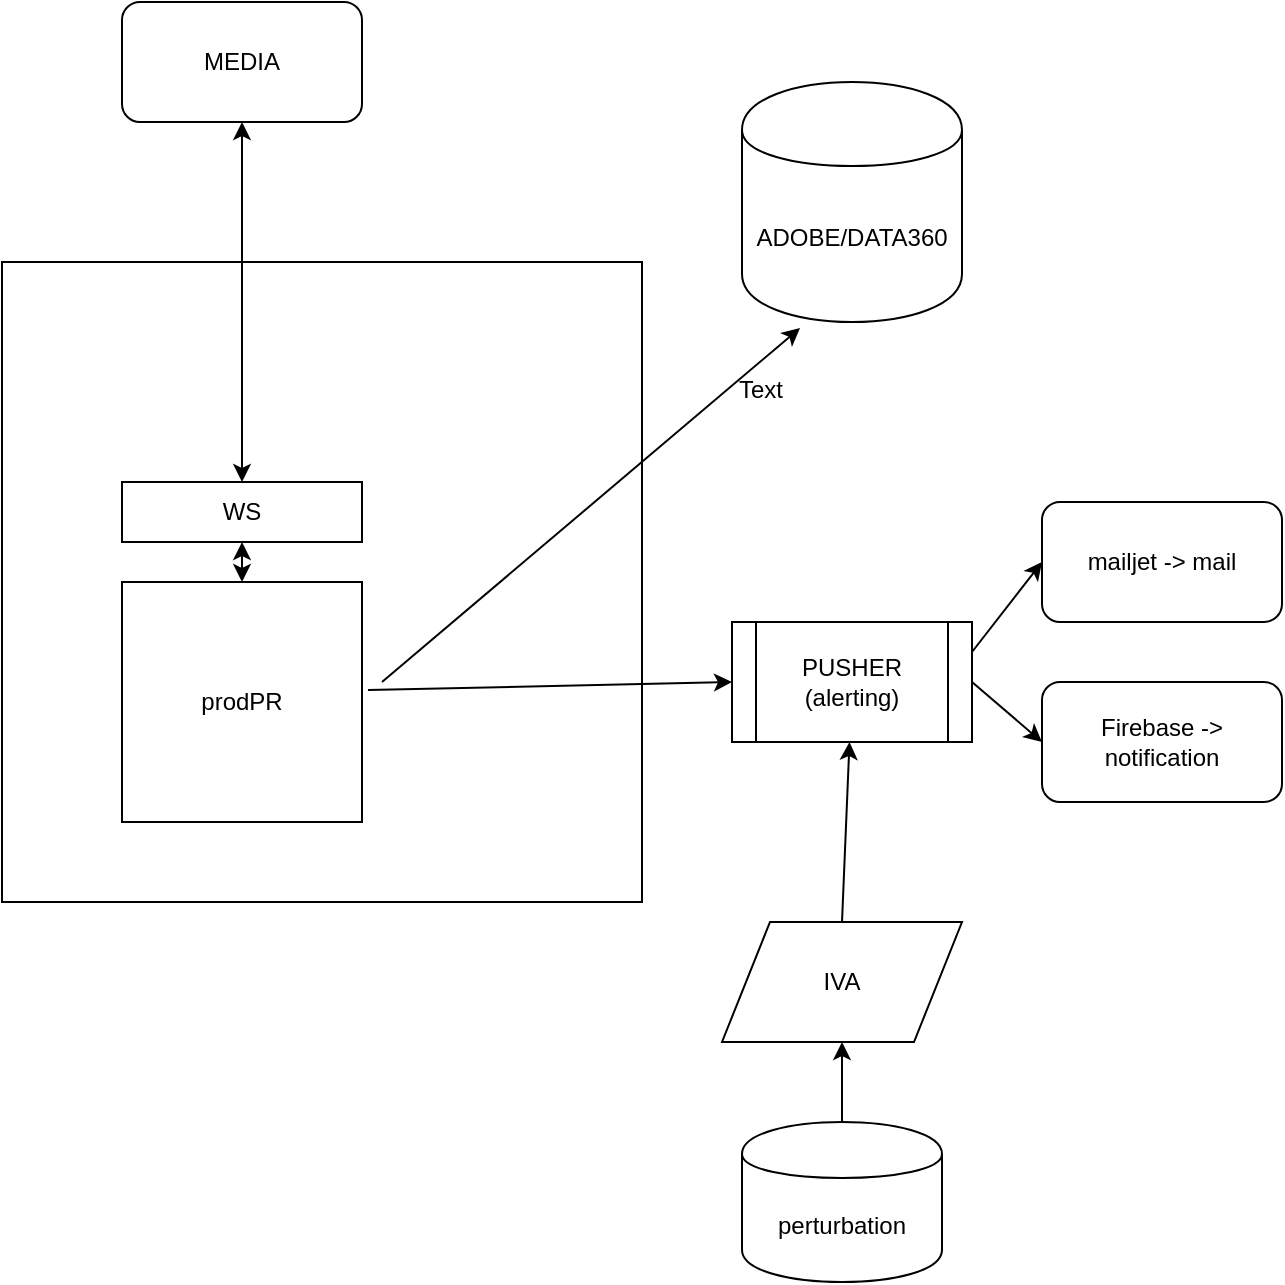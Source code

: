<mxfile version="12.9.12" type="github"><diagram id="z67yTEYfjMYP8ifIfrZU" name="Page-1"><mxGraphModel dx="1422" dy="790" grid="1" gridSize="10" guides="1" tooltips="1" connect="1" arrows="1" fold="1" page="1" pageScale="1" pageWidth="827" pageHeight="1169" math="0" shadow="0"><root><mxCell id="0"/><mxCell id="1" parent="0"/><mxCell id="ArIKWYDMnn16nj7E_8m9-1" value="prodPR" style="whiteSpace=wrap;html=1;aspect=fixed;" vertex="1" parent="1"><mxGeometry x="200" y="390" width="120" height="120" as="geometry"/></mxCell><mxCell id="ArIKWYDMnn16nj7E_8m9-2" value="WS" style="rounded=0;whiteSpace=wrap;html=1;" vertex="1" parent="1"><mxGeometry x="200" y="340" width="120" height="30" as="geometry"/></mxCell><mxCell id="ArIKWYDMnn16nj7E_8m9-3" value="" style="endArrow=classic;startArrow=classic;html=1;entryX=0.5;entryY=1;entryDx=0;entryDy=0;" edge="1" parent="1" source="ArIKWYDMnn16nj7E_8m9-1" target="ArIKWYDMnn16nj7E_8m9-2"><mxGeometry width="50" height="50" relative="1" as="geometry"><mxPoint x="390" y="450" as="sourcePoint"/><mxPoint x="440" y="400" as="targetPoint"/></mxGeometry></mxCell><mxCell id="ArIKWYDMnn16nj7E_8m9-4" value="MEDIA" style="rounded=1;whiteSpace=wrap;html=1;" vertex="1" parent="1"><mxGeometry x="200" y="100" width="120" height="60" as="geometry"/></mxCell><mxCell id="ArIKWYDMnn16nj7E_8m9-5" value="" style="endArrow=classic;startArrow=classic;html=1;entryX=0.5;entryY=1;entryDx=0;entryDy=0;" edge="1" parent="1" source="ArIKWYDMnn16nj7E_8m9-2" target="ArIKWYDMnn16nj7E_8m9-4"><mxGeometry width="50" height="50" relative="1" as="geometry"><mxPoint x="390" y="450" as="sourcePoint"/><mxPoint x="440" y="400" as="targetPoint"/></mxGeometry></mxCell><mxCell id="ArIKWYDMnn16nj7E_8m9-6" value="Text" style="text;html=1;align=center;verticalAlign=middle;resizable=0;points=[];autosize=1;" vertex="1" parent="1"><mxGeometry x="499" y="284" width="40" height="20" as="geometry"/></mxCell><mxCell id="ArIKWYDMnn16nj7E_8m9-7" value="ADOBE/DATA360" style="shape=cylinder;whiteSpace=wrap;html=1;boundedLbl=1;backgroundOutline=1;" vertex="1" parent="1"><mxGeometry x="510" y="140" width="110" height="120" as="geometry"/></mxCell><mxCell id="ArIKWYDMnn16nj7E_8m9-9" value="" style="endArrow=classic;html=1;entryX=0.264;entryY=1.025;entryDx=0;entryDy=0;entryPerimeter=0;" edge="1" parent="1" target="ArIKWYDMnn16nj7E_8m9-7"><mxGeometry width="50" height="50" relative="1" as="geometry"><mxPoint x="330" y="440" as="sourcePoint"/><mxPoint x="440" y="400" as="targetPoint"/></mxGeometry></mxCell><mxCell id="ArIKWYDMnn16nj7E_8m9-10" value="PUSHER (alerting)" style="shape=process;whiteSpace=wrap;html=1;backgroundOutline=1;" vertex="1" parent="1"><mxGeometry x="505" y="410" width="120" height="60" as="geometry"/></mxCell><mxCell id="ArIKWYDMnn16nj7E_8m9-11" value="" style="endArrow=classic;html=1;exitX=1.025;exitY=0.45;exitDx=0;exitDy=0;exitPerimeter=0;entryX=0;entryY=0.5;entryDx=0;entryDy=0;" edge="1" parent="1" source="ArIKWYDMnn16nj7E_8m9-1" target="ArIKWYDMnn16nj7E_8m9-10"><mxGeometry width="50" height="50" relative="1" as="geometry"><mxPoint x="390" y="450" as="sourcePoint"/><mxPoint x="440" y="400" as="targetPoint"/></mxGeometry></mxCell><mxCell id="ArIKWYDMnn16nj7E_8m9-12" value="perturbation" style="shape=cylinder;whiteSpace=wrap;html=1;boundedLbl=1;backgroundOutline=1;" vertex="1" parent="1"><mxGeometry x="510" y="660" width="100" height="80" as="geometry"/></mxCell><mxCell id="ArIKWYDMnn16nj7E_8m9-13" value="" style="endArrow=classic;html=1;exitX=0.5;exitY=0;exitDx=0;exitDy=0;" edge="1" parent="1" source="ArIKWYDMnn16nj7E_8m9-14" target="ArIKWYDMnn16nj7E_8m9-10"><mxGeometry width="50" height="50" relative="1" as="geometry"><mxPoint x="540" y="660" as="sourcePoint"/><mxPoint x="590" y="610" as="targetPoint"/></mxGeometry></mxCell><mxCell id="ArIKWYDMnn16nj7E_8m9-14" value="IVA" style="shape=parallelogram;perimeter=parallelogramPerimeter;whiteSpace=wrap;html=1;" vertex="1" parent="1"><mxGeometry x="500" y="560" width="120" height="60" as="geometry"/></mxCell><mxCell id="ArIKWYDMnn16nj7E_8m9-15" value="" style="endArrow=classic;html=1;exitX=0.5;exitY=0;exitDx=0;exitDy=0;" edge="1" parent="1" source="ArIKWYDMnn16nj7E_8m9-12" target="ArIKWYDMnn16nj7E_8m9-14"><mxGeometry width="50" height="50" relative="1" as="geometry"><mxPoint x="560" y="660" as="sourcePoint"/><mxPoint x="564.318" y="470" as="targetPoint"/></mxGeometry></mxCell><mxCell id="ArIKWYDMnn16nj7E_8m9-19" value="" style="whiteSpace=wrap;html=1;aspect=fixed;fillColor=none;" vertex="1" parent="1"><mxGeometry x="140" y="230" width="320" height="320" as="geometry"/></mxCell><mxCell id="ArIKWYDMnn16nj7E_8m9-20" value="mailjet -&amp;gt; mail" style="rounded=1;whiteSpace=wrap;html=1;fillColor=none;" vertex="1" parent="1"><mxGeometry x="660" y="350" width="120" height="60" as="geometry"/></mxCell><mxCell id="ArIKWYDMnn16nj7E_8m9-21" value="&lt;span style=&quot;font-family: monospace ; font-size: 0px&quot;&gt;%3CmxGraphModel%3E%3Croot%3E%3CmxCell%20id%3D%220%22%2F%3E%3CmxCell%20id%3D%221%22%20parent%3D%220%22%2F%3E%3CmxCell%20id%3D%222%22%20value%3D%22mailjet%20-%26amp%3Bgt%3B%20mail%22%20style%3D%22rounded%3D1%3BwhiteSpace%3Dwrap%3Bhtml%3D1%3BfillColor%3Dnone%3B%22%20vertex%3D%221%22%20parent%3D%221%22%3E%3CmxGeometry%20x%3D%22660%22%20y%3D%22340%22%20width%3D%22120%22%20height%3D%2260%22%20as%3D%22geometry%22%2F%3E%3C%2FmxCell%3E%3C%2Froot%3E%3C%2FmxGraphModel%3E&lt;/span&gt;" style="text;html=1;align=center;verticalAlign=middle;resizable=0;points=[];autosize=1;" vertex="1" parent="1"><mxGeometry x="732" y="518" width="20" height="20" as="geometry"/></mxCell><mxCell id="ArIKWYDMnn16nj7E_8m9-22" value="Firebase -&amp;gt; notification" style="rounded=1;whiteSpace=wrap;html=1;fillColor=none;" vertex="1" parent="1"><mxGeometry x="660" y="440" width="120" height="60" as="geometry"/></mxCell><mxCell id="ArIKWYDMnn16nj7E_8m9-23" value="" style="endArrow=classic;html=1;entryX=0;entryY=0.5;entryDx=0;entryDy=0;exitX=1;exitY=0.25;exitDx=0;exitDy=0;" edge="1" parent="1" source="ArIKWYDMnn16nj7E_8m9-10" target="ArIKWYDMnn16nj7E_8m9-20"><mxGeometry width="50" height="50" relative="1" as="geometry"><mxPoint x="390" y="450" as="sourcePoint"/><mxPoint x="440" y="400" as="targetPoint"/></mxGeometry></mxCell><mxCell id="ArIKWYDMnn16nj7E_8m9-24" value="" style="endArrow=classic;html=1;entryX=0;entryY=0.5;entryDx=0;entryDy=0;exitX=1;exitY=0.5;exitDx=0;exitDy=0;" edge="1" parent="1" source="ArIKWYDMnn16nj7E_8m9-10" target="ArIKWYDMnn16nj7E_8m9-22"><mxGeometry width="50" height="50" relative="1" as="geometry"><mxPoint x="690" y="600" as="sourcePoint"/><mxPoint x="740" y="550" as="targetPoint"/></mxGeometry></mxCell></root></mxGraphModel></diagram></mxfile>